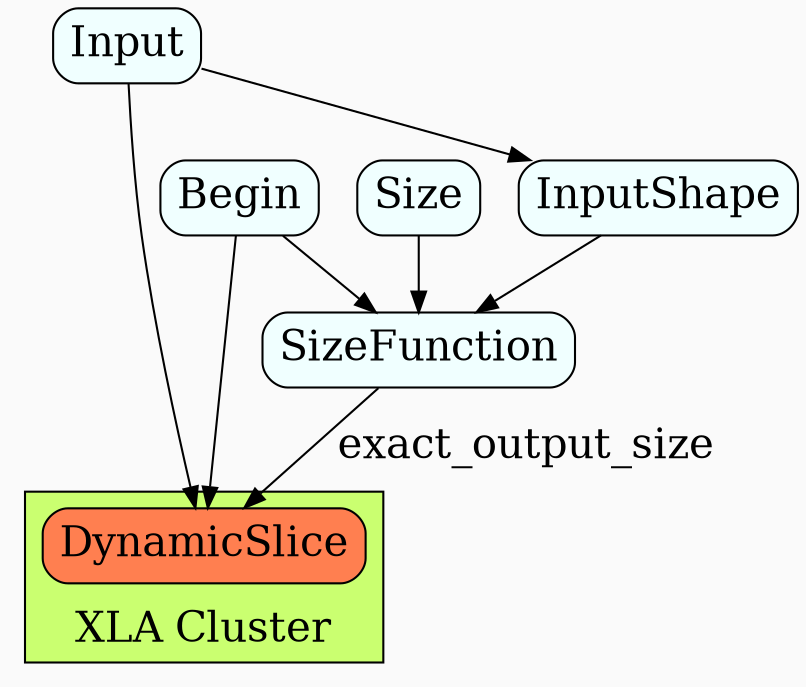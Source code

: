 digraph {
  graph[bgcolor=gray98,compound=true,fontsize=20]
  edge[fontsize=20]
  node[fontsize=20,shape=box,fillcolor=azure, style="filled,rounded"]

  subgraph cluster_0 {
    label="XLA Cluster";labelloc="b"
    style=filled
    fillcolor=darkolivegreen1
    node[fillcolor=coral]
    DynamicSlice
  }

  Input -> DynamicSlice
  Begin -> SizeFunction
  Size -> SizeFunction
  Begin -> DynamicSlice
  Input -> InputShape
  InputShape -> SizeFunction
  SizeFunction -> DynamicSlice[label="exact_output_size"]
}
